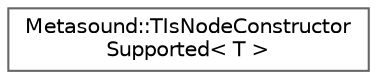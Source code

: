 digraph "Graphical Class Hierarchy"
{
 // INTERACTIVE_SVG=YES
 // LATEX_PDF_SIZE
  bgcolor="transparent";
  edge [fontname=Helvetica,fontsize=10,labelfontname=Helvetica,labelfontsize=10];
  node [fontname=Helvetica,fontsize=10,shape=box,height=0.2,width=0.4];
  rankdir="LR";
  Node0 [id="Node000000",label="Metasound::TIsNodeConstructor\lSupported\< T \>",height=0.2,width=0.4,color="grey40", fillcolor="white", style="filled",URL="$dc/d7a/structMetasound_1_1TIsNodeConstructorSupported.html",tooltip="Determines whether the constructor provided by the node is usable in node registration."];
}
